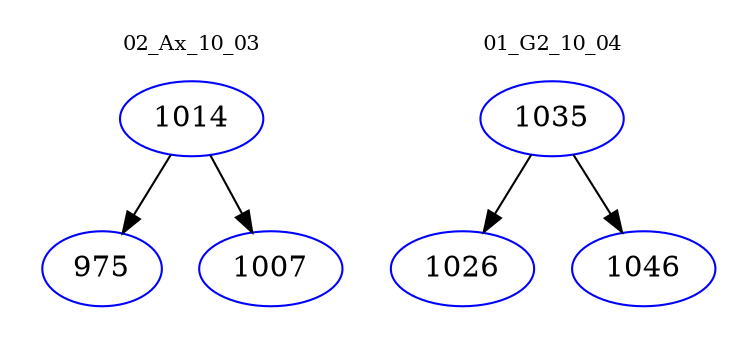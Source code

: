 digraph{
subgraph cluster_0 {
color = white
label = "02_Ax_10_03";
fontsize=10;
T0_1014 [label="1014", color="blue"]
T0_1014 -> T0_975 [color="black"]
T0_975 [label="975", color="blue"]
T0_1014 -> T0_1007 [color="black"]
T0_1007 [label="1007", color="blue"]
}
subgraph cluster_1 {
color = white
label = "01_G2_10_04";
fontsize=10;
T1_1035 [label="1035", color="blue"]
T1_1035 -> T1_1026 [color="black"]
T1_1026 [label="1026", color="blue"]
T1_1035 -> T1_1046 [color="black"]
T1_1046 [label="1046", color="blue"]
}
}
